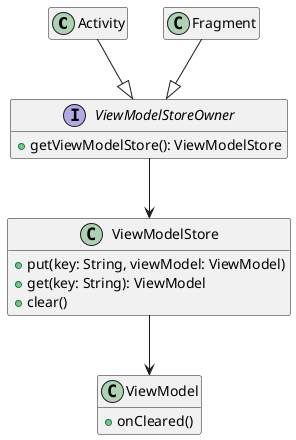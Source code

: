 @startuml
'https://plantuml.com/class-diagram

class Activity
class Fragment
interface ViewModelStoreOwner {
    + getViewModelStore(): ViewModelStore
}

class ViewModelStore {
    + put(key: String, viewModel: ViewModel)
    + get(key: String): ViewModel
    + clear()
}

class ViewModel {
    + onCleared()
}

Activity --|> ViewModelStoreOwner
Fragment --|> ViewModelStoreOwner
ViewModelStoreOwner --> ViewModelStore
ViewModelStore --> ViewModel

hide empty members

@enduml